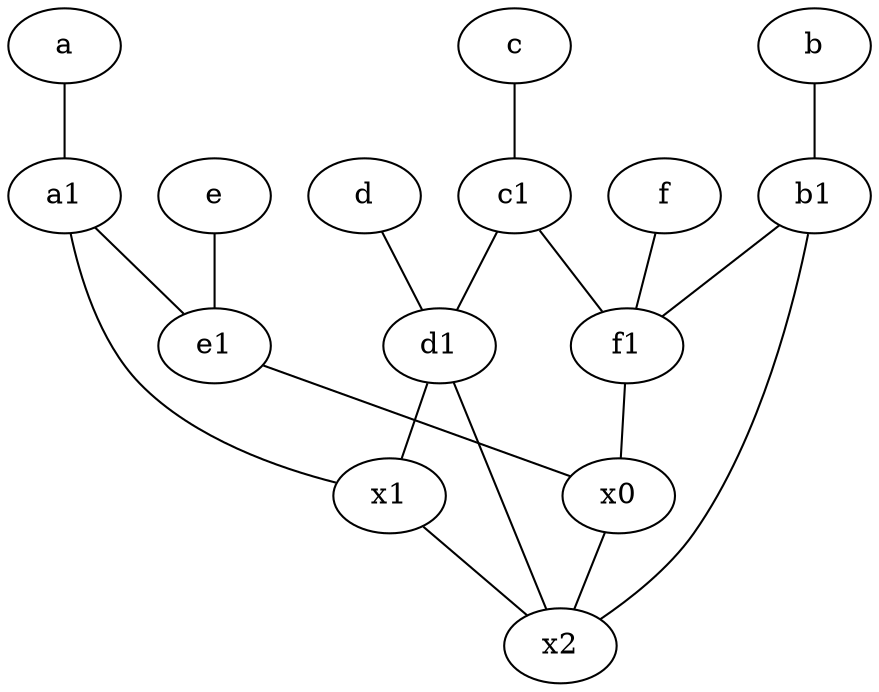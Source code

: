 graph {
	node [labelfontsize=50]
	x1 [labelfontsize=50]
	a [labelfontsize=50 pos="8,2!"]
	c1 [labelfontsize=50 pos="4.5,3!"]
	b1 [labelfontsize=50 pos="9,4!"]
	x0 [labelfontsize=50]
	b [labelfontsize=50 pos="10,4!"]
	f1 [labelfontsize=50 pos="3,8!"]
	e1 [labelfontsize=50 pos="7,7!"]
	a1 [labelfontsize=50 pos="8,3!"]
	c [labelfontsize=50 pos="4.5,2!"]
	d [labelfontsize=50 pos="2,5!"]
	x2 [labelfontsize=50]
	e [labelfontsize=50 pos="7,9!"]
	f [labelfontsize=50 pos="3,9!"]
	d1 [labelfontsize=50 pos="3,5!"]
	a1 -- x1
	f1 -- x0
	b1 -- x2
	x1 -- x2
	d1 -- x2
	c -- c1
	d1 -- x1
	d -- d1
	e -- e1
	e1 -- x0
	a1 -- e1
	a -- a1
	b1 -- f1
	b -- b1
	x0 -- x2
	c1 -- d1
	c1 -- f1
	f -- f1
}
